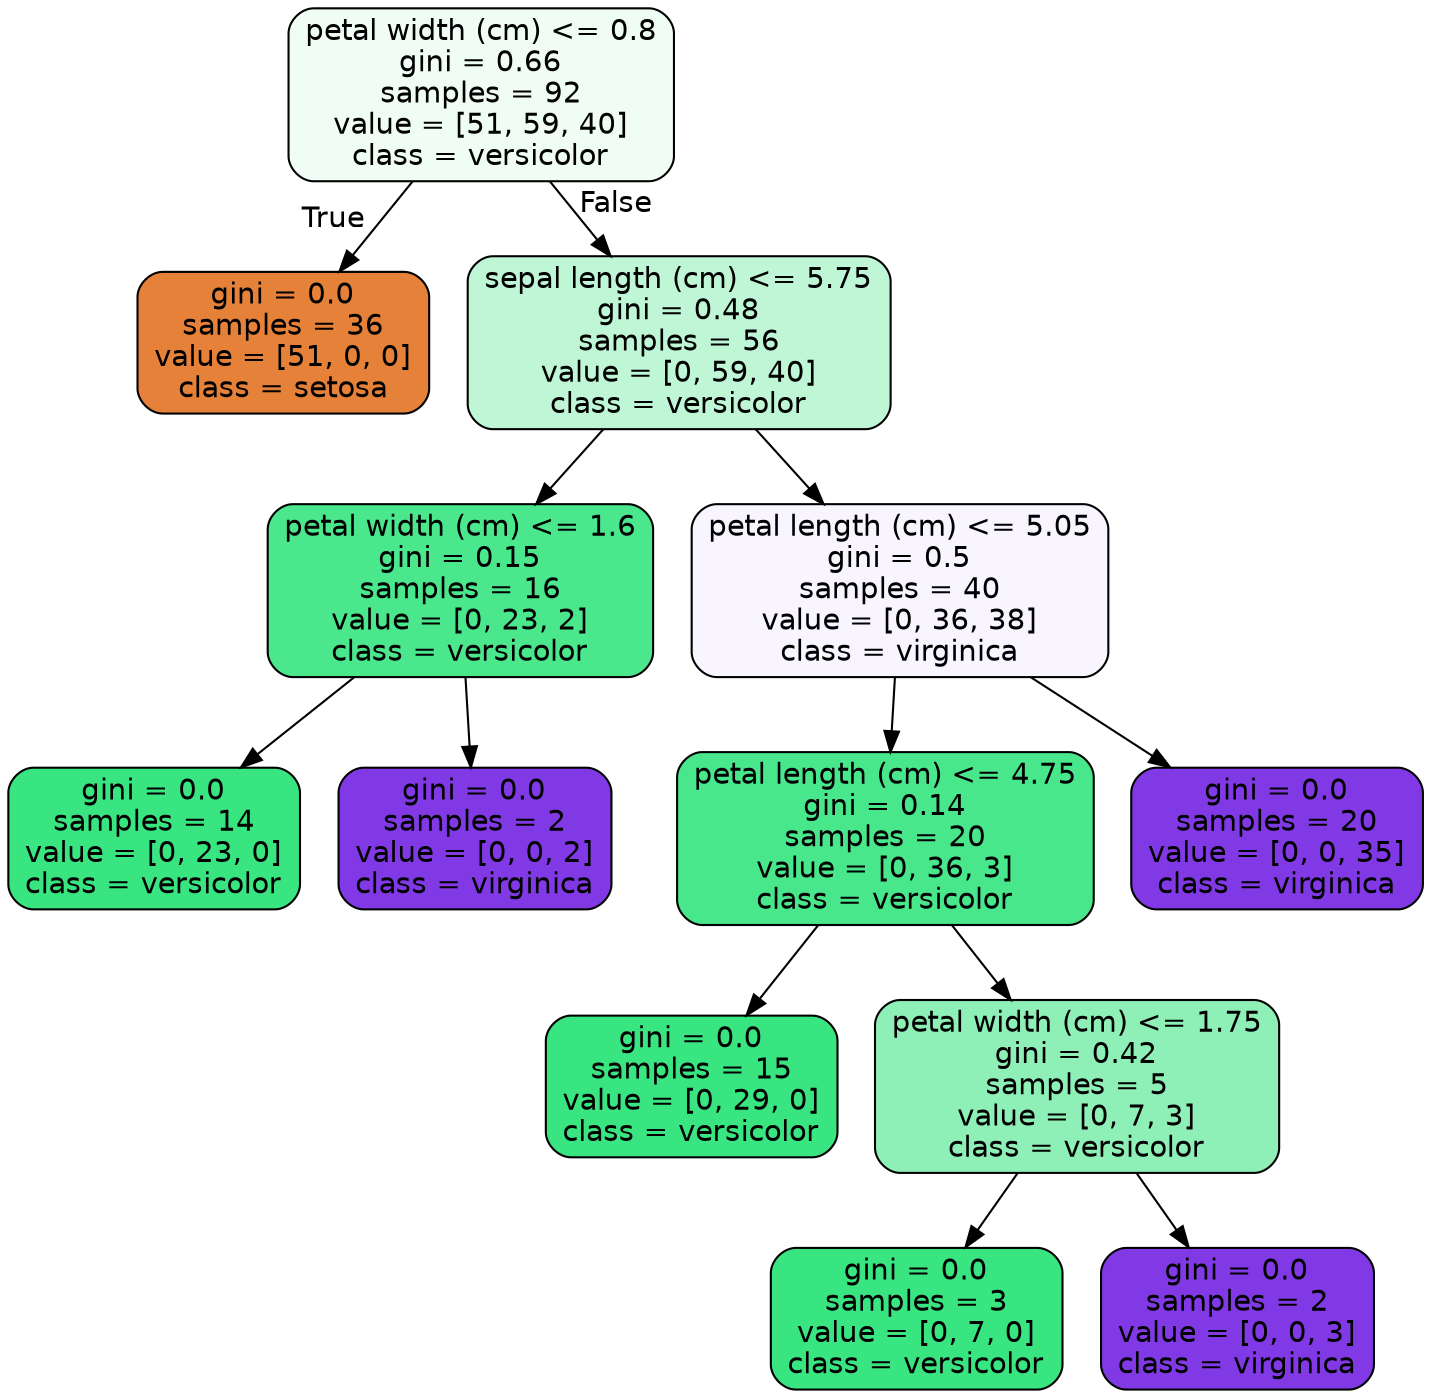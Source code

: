 digraph Tree {
node [shape=box, style="filled, rounded", color="black", fontname="helvetica"] ;
edge [fontname="helvetica"] ;
0 [label="petal width (cm) <= 0.8\ngini = 0.66\nsamples = 92\nvalue = [51, 59, 40]\nclass = versicolor", fillcolor="#effdf5"] ;
1 [label="gini = 0.0\nsamples = 36\nvalue = [51, 0, 0]\nclass = setosa", fillcolor="#e58139"] ;
0 -> 1 [labeldistance=2.5, labelangle=45, headlabel="True"] ;
2 [label="sepal length (cm) <= 5.75\ngini = 0.48\nsamples = 56\nvalue = [0, 59, 40]\nclass = versicolor", fillcolor="#bff7d6"] ;
0 -> 2 [labeldistance=2.5, labelangle=-45, headlabel="False"] ;
3 [label="petal width (cm) <= 1.6\ngini = 0.15\nsamples = 16\nvalue = [0, 23, 2]\nclass = versicolor", fillcolor="#4ae78c"] ;
2 -> 3 ;
4 [label="gini = 0.0\nsamples = 14\nvalue = [0, 23, 0]\nclass = versicolor", fillcolor="#39e581"] ;
3 -> 4 ;
5 [label="gini = 0.0\nsamples = 2\nvalue = [0, 0, 2]\nclass = virginica", fillcolor="#8139e5"] ;
3 -> 5 ;
6 [label="petal length (cm) <= 5.05\ngini = 0.5\nsamples = 40\nvalue = [0, 36, 38]\nclass = virginica", fillcolor="#f8f5fe"] ;
2 -> 6 ;
7 [label="petal length (cm) <= 4.75\ngini = 0.14\nsamples = 20\nvalue = [0, 36, 3]\nclass = versicolor", fillcolor="#49e78c"] ;
6 -> 7 ;
8 [label="gini = 0.0\nsamples = 15\nvalue = [0, 29, 0]\nclass = versicolor", fillcolor="#39e581"] ;
7 -> 8 ;
9 [label="petal width (cm) <= 1.75\ngini = 0.42\nsamples = 5\nvalue = [0, 7, 3]\nclass = versicolor", fillcolor="#8ef0b7"] ;
7 -> 9 ;
10 [label="gini = 0.0\nsamples = 3\nvalue = [0, 7, 0]\nclass = versicolor", fillcolor="#39e581"] ;
9 -> 10 ;
11 [label="gini = 0.0\nsamples = 2\nvalue = [0, 0, 3]\nclass = virginica", fillcolor="#8139e5"] ;
9 -> 11 ;
12 [label="gini = 0.0\nsamples = 20\nvalue = [0, 0, 35]\nclass = virginica", fillcolor="#8139e5"] ;
6 -> 12 ;
}
